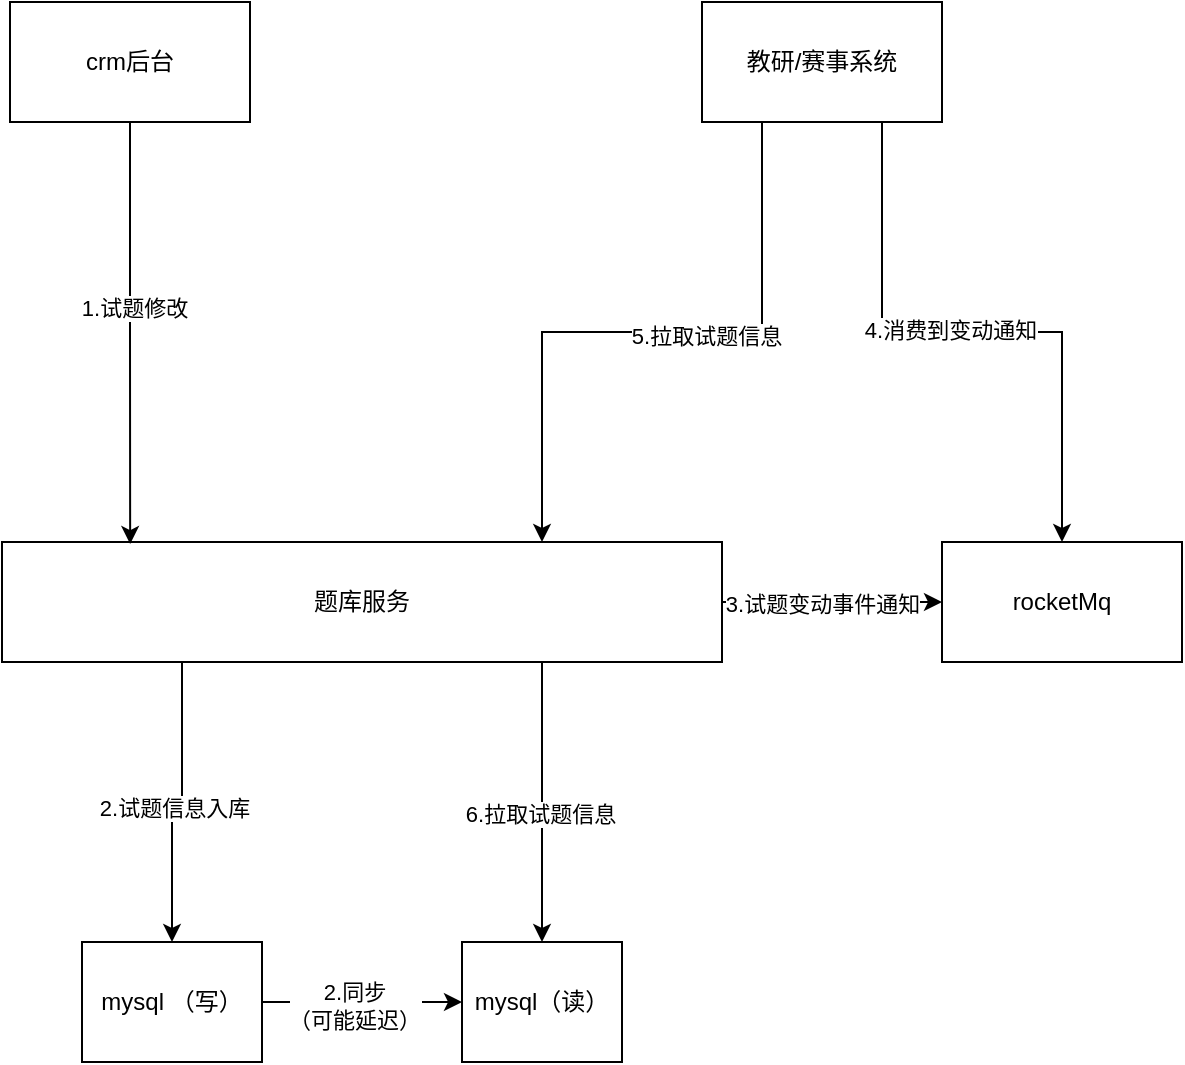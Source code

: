 <mxfile version="22.1.3" type="github">
  <diagram name="第 1 页" id="I_CiBrEOC1lFi9Kymtpu">
    <mxGraphModel dx="2314" dy="1150" grid="1" gridSize="10" guides="1" tooltips="1" connect="1" arrows="1" fold="1" page="1" pageScale="1" pageWidth="827" pageHeight="1169" math="0" shadow="0">
      <root>
        <mxCell id="0" />
        <mxCell id="1" parent="0" />
        <mxCell id="NjjN-hI9MORs_WGNS3X4-1" value="rocketMq" style="rounded=0;whiteSpace=wrap;html=1;" parent="1" vertex="1">
          <mxGeometry x="760" y="710" width="120" height="60" as="geometry" />
        </mxCell>
        <mxCell id="fU38ZnRJ3ddc92GVq5r2-2" style="edgeStyle=orthogonalEdgeStyle;rounded=0;orthogonalLoop=1;jettySize=auto;html=1;exitX=0.25;exitY=1;exitDx=0;exitDy=0;" edge="1" parent="1" source="NjjN-hI9MORs_WGNS3X4-2" target="NjjN-hI9MORs_WGNS3X4-3">
          <mxGeometry relative="1" as="geometry" />
        </mxCell>
        <mxCell id="fU38ZnRJ3ddc92GVq5r2-12" value="2.试题信息入库" style="edgeLabel;html=1;align=center;verticalAlign=middle;resizable=0;points=[];" vertex="1" connectable="0" parent="fU38ZnRJ3ddc92GVq5r2-2">
          <mxGeometry x="0.071" y="1" relative="1" as="geometry">
            <mxPoint as="offset" />
          </mxGeometry>
        </mxCell>
        <mxCell id="fU38ZnRJ3ddc92GVq5r2-3" style="edgeStyle=orthogonalEdgeStyle;rounded=0;orthogonalLoop=1;jettySize=auto;html=1;exitX=1;exitY=0.5;exitDx=0;exitDy=0;entryX=0;entryY=0.5;entryDx=0;entryDy=0;" edge="1" parent="1" source="NjjN-hI9MORs_WGNS3X4-2" target="NjjN-hI9MORs_WGNS3X4-1">
          <mxGeometry relative="1" as="geometry" />
        </mxCell>
        <mxCell id="fU38ZnRJ3ddc92GVq5r2-14" value="3.试题变动事件通知" style="edgeLabel;html=1;align=center;verticalAlign=middle;resizable=0;points=[];" vertex="1" connectable="0" parent="fU38ZnRJ3ddc92GVq5r2-3">
          <mxGeometry x="-0.091" y="-1" relative="1" as="geometry">
            <mxPoint as="offset" />
          </mxGeometry>
        </mxCell>
        <mxCell id="fU38ZnRJ3ddc92GVq5r2-7" style="edgeStyle=orthogonalEdgeStyle;rounded=0;orthogonalLoop=1;jettySize=auto;html=1;exitX=0.75;exitY=1;exitDx=0;exitDy=0;entryX=0.5;entryY=0;entryDx=0;entryDy=0;" edge="1" parent="1" source="NjjN-hI9MORs_WGNS3X4-2" target="NjjN-hI9MORs_WGNS3X4-5">
          <mxGeometry relative="1" as="geometry" />
        </mxCell>
        <mxCell id="fU38ZnRJ3ddc92GVq5r2-18" value="6.拉取试题信息" style="edgeLabel;html=1;align=center;verticalAlign=middle;resizable=0;points=[];" vertex="1" connectable="0" parent="fU38ZnRJ3ddc92GVq5r2-7">
          <mxGeometry x="0.086" y="-1" relative="1" as="geometry">
            <mxPoint as="offset" />
          </mxGeometry>
        </mxCell>
        <mxCell id="NjjN-hI9MORs_WGNS3X4-2" value="题库服务" style="rounded=0;whiteSpace=wrap;html=1;" parent="1" vertex="1">
          <mxGeometry x="290" y="710" width="360" height="60" as="geometry" />
        </mxCell>
        <mxCell id="fU38ZnRJ3ddc92GVq5r2-13" style="edgeStyle=orthogonalEdgeStyle;rounded=0;orthogonalLoop=1;jettySize=auto;html=1;exitX=1;exitY=0.5;exitDx=0;exitDy=0;entryX=0;entryY=0.5;entryDx=0;entryDy=0;" edge="1" parent="1" source="NjjN-hI9MORs_WGNS3X4-3" target="NjjN-hI9MORs_WGNS3X4-5">
          <mxGeometry relative="1" as="geometry" />
        </mxCell>
        <mxCell id="fU38ZnRJ3ddc92GVq5r2-15" value="2.同步&lt;br&gt;（可能延迟）" style="edgeLabel;html=1;align=center;verticalAlign=middle;resizable=0;points=[];" vertex="1" connectable="0" parent="fU38ZnRJ3ddc92GVq5r2-13">
          <mxGeometry x="-0.08" y="-2" relative="1" as="geometry">
            <mxPoint as="offset" />
          </mxGeometry>
        </mxCell>
        <mxCell id="NjjN-hI9MORs_WGNS3X4-3" value="mysql （写）" style="rounded=0;whiteSpace=wrap;html=1;" parent="1" vertex="1">
          <mxGeometry x="330" y="910" width="90" height="60" as="geometry" />
        </mxCell>
        <mxCell id="NjjN-hI9MORs_WGNS3X4-4" value="crm后台" style="rounded=0;whiteSpace=wrap;html=1;" parent="1" vertex="1">
          <mxGeometry x="294" y="440" width="120" height="60" as="geometry" />
        </mxCell>
        <mxCell id="NjjN-hI9MORs_WGNS3X4-5" value="mysql（读）" style="rounded=0;whiteSpace=wrap;html=1;" parent="1" vertex="1">
          <mxGeometry x="520" y="910" width="80" height="60" as="geometry" />
        </mxCell>
        <mxCell id="fU38ZnRJ3ddc92GVq5r2-6" style="edgeStyle=orthogonalEdgeStyle;rounded=0;orthogonalLoop=1;jettySize=auto;html=1;exitX=0.25;exitY=1;exitDx=0;exitDy=0;entryX=0.75;entryY=0;entryDx=0;entryDy=0;" edge="1" parent="1" source="NjjN-hI9MORs_WGNS3X4-7" target="NjjN-hI9MORs_WGNS3X4-2">
          <mxGeometry relative="1" as="geometry" />
        </mxCell>
        <mxCell id="fU38ZnRJ3ddc92GVq5r2-17" value="5.拉取试题信息" style="edgeLabel;html=1;align=center;verticalAlign=middle;resizable=0;points=[];" vertex="1" connectable="0" parent="fU38ZnRJ3ddc92GVq5r2-6">
          <mxGeometry x="-0.169" y="2" relative="1" as="geometry">
            <mxPoint as="offset" />
          </mxGeometry>
        </mxCell>
        <mxCell id="fU38ZnRJ3ddc92GVq5r2-10" style="edgeStyle=orthogonalEdgeStyle;rounded=0;orthogonalLoop=1;jettySize=auto;html=1;exitX=0.75;exitY=1;exitDx=0;exitDy=0;entryX=0.5;entryY=0;entryDx=0;entryDy=0;" edge="1" parent="1" source="NjjN-hI9MORs_WGNS3X4-7" target="NjjN-hI9MORs_WGNS3X4-1">
          <mxGeometry relative="1" as="geometry" />
        </mxCell>
        <mxCell id="fU38ZnRJ3ddc92GVq5r2-16" value="4.消费到变动通知" style="edgeLabel;html=1;align=center;verticalAlign=middle;resizable=0;points=[];" vertex="1" connectable="0" parent="fU38ZnRJ3ddc92GVq5r2-10">
          <mxGeometry x="-0.073" y="1" relative="1" as="geometry">
            <mxPoint as="offset" />
          </mxGeometry>
        </mxCell>
        <mxCell id="NjjN-hI9MORs_WGNS3X4-7" value="教研/赛事系统" style="rounded=0;whiteSpace=wrap;html=1;" parent="1" vertex="1">
          <mxGeometry x="640" y="440" width="120" height="60" as="geometry" />
        </mxCell>
        <mxCell id="fU38ZnRJ3ddc92GVq5r2-1" style="edgeStyle=orthogonalEdgeStyle;rounded=0;orthogonalLoop=1;jettySize=auto;html=1;exitX=0.5;exitY=1;exitDx=0;exitDy=0;entryX=0.178;entryY=0.017;entryDx=0;entryDy=0;entryPerimeter=0;" edge="1" parent="1" source="NjjN-hI9MORs_WGNS3X4-4" target="NjjN-hI9MORs_WGNS3X4-2">
          <mxGeometry relative="1" as="geometry" />
        </mxCell>
        <mxCell id="fU38ZnRJ3ddc92GVq5r2-11" value="1.试题修改" style="edgeLabel;html=1;align=center;verticalAlign=middle;resizable=0;points=[];" vertex="1" connectable="0" parent="fU38ZnRJ3ddc92GVq5r2-1">
          <mxGeometry x="-0.119" y="2" relative="1" as="geometry">
            <mxPoint as="offset" />
          </mxGeometry>
        </mxCell>
      </root>
    </mxGraphModel>
  </diagram>
</mxfile>
